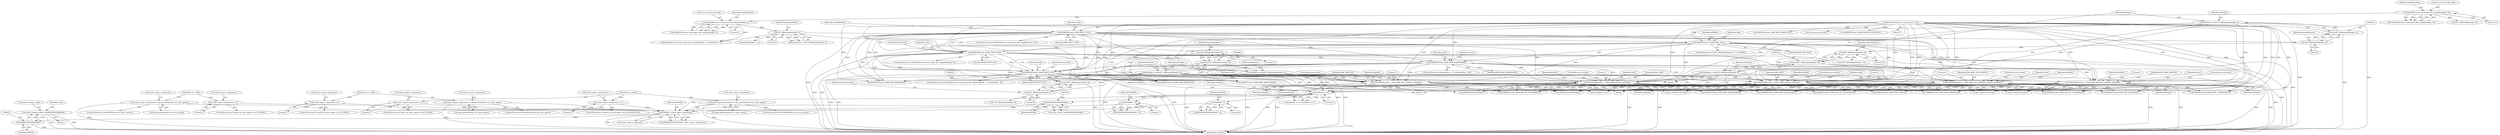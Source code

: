 digraph "0_libjpeg-turbo_9c78a04df4e44ef6487eee99c4258397f4fdca55_0@API" {
"1000847" [label="(Call,cinfo->image_width = (JDIMENSION)biWidth)"];
"1000851" [label="(Call,(JDIMENSION)biWidth)"];
"1000827" [label="(Call,biWidth * cinfo->input_components)"];
"1000642" [label="(Call,biWidth * 3)"];
"1000438" [label="(Call,biWidth <= 0)"];
"1000287" [label="(Call,TRACEMS2(cinfo, 1, JTRC_BMP_OS2, biWidth, biHeight))"];
"1000184" [label="(Call,ERREXIT(cinfo, JERR_BMP_NOT))"];
"1000175" [label="(Call,ERREXIT(cinfo, JERR_INPUT_EOF))"];
"1000133" [label="(MethodParameterIn,j_compress_ptr cinfo)"];
"1000235" [label="(Call,ERREXIT(cinfo, JERR_INPUT_EOF))"];
"1000218" [label="(Call,ERREXIT(cinfo, JERR_BMP_BADHEADER))"];
"1000202" [label="(Call,ERREXIT(cinfo, JERR_INPUT_EOF))"];
"1000242" [label="(Call,biWidth = (int)GET_2B(bmpinfoheader, 4))"];
"1000244" [label="(Call,(int)GET_2B(bmpinfoheader, 4))"];
"1000246" [label="(Call,GET_2B(bmpinfoheader, 4))"];
"1000207" [label="(Call,GET_4B(bmpinfoheader, 0))"];
"1000194" [label="(Call,ReadOK(source->pub.input_file, bmpinfoheader, 4))"];
"1000167" [label="(Call,ReadOK(source->pub.input_file, bmpfileheader, 14))"];
"1000249" [label="(Call,biHeight = (int)GET_2B(bmpinfoheader, 6))"];
"1000251" [label="(Call,(int)GET_2B(bmpinfoheader, 6))"];
"1000253" [label="(Call,GET_2B(bmpinfoheader, 6))"];
"1000371" [label="(Call,TRACEMS2(cinfo, 1, JTRC_BMP, biWidth, biHeight))"];
"1000302" [label="(Call,biWidth = (int)GET_4B(bmpinfoheader, 4))"];
"1000304" [label="(Call,(int)GET_4B(bmpinfoheader, 4))"];
"1000306" [label="(Call,GET_4B(bmpinfoheader, 4))"];
"1000309" [label="(Call,biHeight = (int)GET_4B(bmpinfoheader, 8))"];
"1000311" [label="(Call,(int)GET_4B(bmpinfoheader, 8))"];
"1000313" [label="(Call,GET_4B(bmpinfoheader, 8))"];
"1000379" [label="(Call,TRACEMS2(cinfo, 1, JTRC_BMP, biWidth, biHeight))"];
"1000363" [label="(Call,TRACEMS2(cinfo, 1, JTRC_BMP_MAPPED, biWidth, biHeight))"];
"1000279" [label="(Call,TRACEMS2(cinfo, 1, JTRC_BMP_OS2_MAPPED, biWidth, biHeight))"];
"1000692" [label="(Call,biWidth * 4)"];
"1000592" [label="(Call,(JDIMENSION)biWidth)"];
"1000613" [label="(Call,cinfo->input_components = rgb_pixelsize[cinfo->in_color_space])"];
"1000629" [label="(Call,cinfo->input_components = 4)"];
"1000679" [label="(Call,cinfo->input_components = 4)"];
"1000581" [label="(Call,cinfo->input_components = 4)"];
"1000569" [label="(Call,cinfo->input_components = 1)"];
"1000663" [label="(Call,cinfo->input_components = rgb_pixelsize[cinfo->in_color_space])"];
"1000553" [label="(Call,cinfo->input_components = rgb_pixelsize[cinfo->in_color_space])"];
"1000249" [label="(Call,biHeight = (int)GET_2B(bmpinfoheader, 6))"];
"1000365" [label="(Literal,1)"];
"1000723" [label="(Call,(j_common_ptr)cinfo)"];
"1000382" [label="(Identifier,JTRC_BMP)"];
"1000667" [label="(Call,rgb_pixelsize[cinfo->in_color_space])"];
"1000274" [label="(Block,)"];
"1000308" [label="(Literal,4)"];
"1000235" [label="(Call,ERREXIT(cinfo, JERR_INPUT_EOF))"];
"1000243" [label="(Identifier,biWidth)"];
"1000288" [label="(Identifier,cinfo)"];
"1000371" [label="(Call,TRACEMS2(cinfo, 1, JTRC_BMP, biWidth, biHeight))"];
"1000295" [label="(Call,ERREXIT(cinfo, JERR_BMP_BADDEPTH))"];
"1000375" [label="(Identifier,biWidth)"];
"1000180" [label="(Call,GET_2B(bmpfileheader, 0))"];
"1000848" [label="(Call,cinfo->image_width)"];
"1000590" [label="(Call,row_width = (JDIMENSION)biWidth)"];
"1000451" [label="(Call,ERREXIT(cinfo, JERR_BMP_BADPLANES))"];
"1000293" [label="(ControlStructure,break;)"];
"1000680" [label="(Call,cinfo->input_components)"];
"1000207" [label="(Call,GET_4B(bmpinfoheader, 0))"];
"1000363" [label="(Call,TRACEMS2(cinfo, 1, JTRC_BMP_MAPPED, biWidth, biHeight))"];
"1000829" [label="(Call,cinfo->input_components)"];
"1000304" [label="(Call,(int)GET_4B(bmpinfoheader, 4))"];
"1000376" [label="(Identifier,biHeight)"];
"1000582" [label="(Call,cinfo->input_components)"];
"1000254" [label="(Identifier,bmpinfoheader)"];
"1000694" [label="(Literal,4)"];
"1000573" [label="(Literal,1)"];
"1000176" [label="(Identifier,cinfo)"];
"1000635" [label="(Call,ERREXIT(cinfo, JERR_BAD_IN_COLORSPACE))"];
"1000383" [label="(Identifier,biWidth)"];
"1000377" [label="(ControlStructure,break;)"];
"1000175" [label="(Call,ERREXIT(cinfo, JERR_INPUT_EOF))"];
"1000313" [label="(Call,GET_4B(bmpinfoheader, 8))"];
"1000594" [label="(Identifier,biWidth)"];
"1000218" [label="(Call,ERREXIT(cinfo, JERR_BMP_BADHEADER))"];
"1000444" [label="(Call,ERREXIT(cinfo, JERR_BMP_EMPTY))"];
"1000608" [label="(ControlStructure,if (IsExtRGB(cinfo->in_color_space)))"];
"1000658" [label="(ControlStructure,if (IsExtRGB(cinfo->in_color_space)))"];
"1000309" [label="(Call,biHeight = (int)GET_4B(bmpinfoheader, 8))"];
"1000314" [label="(Identifier,bmpinfoheader)"];
"1000188" [label="(Identifier,bfOffBits)"];
"1000290" [label="(Identifier,JTRC_BMP_OS2)"];
"1000285" [label="(ControlStructure,break;)"];
"1000614" [label="(Call,cinfo->input_components)"];
"1000226" [label="(Identifier,source)"];
"1000307" [label="(Identifier,bmpinfoheader)"];
"1000206" [label="(Identifier,headerSize)"];
"1000591" [label="(Identifier,row_width)"];
"1000437" [label="(Call,biWidth <= 0 || biHeight <= 0)"];
"1000683" [label="(Literal,4)"];
"1000204" [label="(Identifier,JERR_INPUT_EOF)"];
"1000302" [label="(Call,biWidth = (int)GET_4B(bmpinfoheader, 4))"];
"1000587" [label="(Call,ERREXIT(cinfo, JERR_BAD_IN_COLORSPACE))"];
"1000478" [label="(Call,ERREXIT(cinfo, JERR_BMP_BADCMAP))"];
"1000770" [label="(Call,(j_common_ptr)cinfo)"];
"1000630" [label="(Call,cinfo->input_components)"];
"1000569" [label="(Call,cinfo->input_components = 1)"];
"1000205" [label="(Call,headerSize = GET_4B(bmpinfoheader, 0))"];
"1000174" [label="(Literal,14)"];
"1000640" [label="(Call,(JDIMENSION)(biWidth * 3))"];
"1000236" [label="(Identifier,cinfo)"];
"1000253" [label="(Call,GET_2B(bmpinfoheader, 6))"];
"1000178" [label="(ControlStructure,if (GET_2B(bmpfileheader, 0) != 0x4D42))"];
"1000311" [label="(Call,(int)GET_4B(bmpinfoheader, 8))"];
"1000255" [label="(Literal,6)"];
"1000173" [label="(Identifier,bmpfileheader)"];
"1000639" [label="(Identifier,row_width)"];
"1000432" [label="(Call,ERREXIT(cinfo, JERR_BMP_BADHEADER))"];
"1000623" [label="(ControlStructure,if (cinfo->in_color_space == JCS_CMYK))"];
"1000581" [label="(Call,cinfo->input_components = 4)"];
"1000575" [label="(ControlStructure,if (cinfo->in_color_space == JCS_CMYK))"];
"1000825" [label="(Call,(JDIMENSION)(biWidth * cinfo->input_components))"];
"1000200" [label="(Identifier,bmpinfoheader)"];
"1000366" [label="(Identifier,JTRC_BMP_MAPPED)"];
"1000165" [label="(ControlStructure,if (!ReadOK(source->pub.input_file, bmpfileheader, 14)))"];
"1000246" [label="(Call,GET_2B(bmpinfoheader, 4))"];
"1000633" [label="(Literal,4)"];
"1000697" [label="(Call,ERREXIT(cinfo, JERR_BMP_BADDEPTH))"];
"1000280" [label="(Identifier,cinfo)"];
"1000642" [label="(Call,biWidth * 3)"];
"1000617" [label="(Call,rgb_pixelsize[cinfo->in_color_space])"];
"1000201" [label="(Literal,4)"];
"1000209" [label="(Literal,0)"];
"1000613" [label="(Call,cinfo->input_components = rgb_pixelsize[cinfo->in_color_space])"];
"1000373" [label="(Literal,1)"];
"1000438" [label="(Call,biWidth <= 0)"];
"1000808" [label="(Call,ERREXIT(cinfo, JERR_BMP_BADDEPTH))"];
"1000292" [label="(Identifier,biHeight)"];
"1000664" [label="(Call,cinfo->input_components)"];
"1000385" [label="(ControlStructure,break;)"];
"1000644" [label="(Literal,3)"];
"1000184" [label="(Call,ERREXIT(cinfo, JERR_BMP_NOT))"];
"1000856" [label="(Identifier,cinfo)"];
"1000439" [label="(Identifier,biWidth)"];
"1000395" [label="(Call,ERREXIT(cinfo, JERR_BMP_COMPRESSED))"];
"1000279" [label="(Call,TRACEMS2(cinfo, 1, JTRC_BMP_OS2_MAPPED, biWidth, biHeight))"];
"1000663" [label="(Call,cinfo->input_components = rgb_pixelsize[cinfo->in_color_space])"];
"1000685" [label="(Call,ERREXIT(cinfo, JERR_BAD_IN_COLORSPACE))"];
"1000244" [label="(Call,(int)GET_2B(bmpinfoheader, 4))"];
"1000486" [label="(Call,(j_common_ptr)cinfo)"];
"1000368" [label="(Identifier,biHeight)"];
"1000690" [label="(Call,(JDIMENSION)(biWidth * 4))"];
"1000221" [label="(ControlStructure,if (!ReadOK(source->pub.input_file, bmpinfoheader + 4, headerSize - 4)))"];
"1000315" [label="(Literal,8)"];
"1000237" [label="(Identifier,JERR_INPUT_EOF)"];
"1000166" [label="(Call,!ReadOK(source->pub.input_file, bmpfileheader, 14))"];
"1000692" [label="(Call,biWidth * 4)"];
"1000585" [label="(Literal,4)"];
"1000380" [label="(Identifier,cinfo)"];
"1000240" [label="(Block,)"];
"1000570" [label="(Call,cinfo->input_components)"];
"1000133" [label="(MethodParameterIn,j_compress_ptr cinfo)"];
"1000193" [label="(Call,!ReadOK(source->pub.input_file, bmpinfoheader, 4))"];
"1000629" [label="(Call,cinfo->input_components = 4)"];
"1000379" [label="(Call,TRACEMS2(cinfo, 1, JTRC_BMP, biWidth, biHeight))"];
"1000847" [label="(Call,cinfo->image_width = (JDIMENSION)biWidth)"];
"1000387" [label="(Call,ERREXIT(cinfo, JERR_BMP_BADDEPTH))"];
"1000186" [label="(Identifier,JERR_BMP_NOT)"];
"1000208" [label="(Identifier,bmpinfoheader)"];
"1000548" [label="(ControlStructure,if (IsExtRGB(cinfo->in_color_space)))"];
"1000257" [label="(Identifier,biPlanes)"];
"1000239" [label="(Identifier,headerSize)"];
"1000192" [label="(ControlStructure,if (!ReadOK(source->pub.input_file, bmpinfoheader, 4)))"];
"1000310" [label="(Identifier,biHeight)"];
"1000195" [label="(Call,source->pub.input_file)"];
"1000210" [label="(ControlStructure,if (headerSize < 12 || headerSize > 64))"];
"1000317" [label="(Identifier,biPlanes)"];
"1000442" [label="(Identifier,biHeight)"];
"1000673" [label="(ControlStructure,if (cinfo->in_color_space == JCS_CMYK))"];
"1000185" [label="(Identifier,cinfo)"];
"1000364" [label="(Identifier,cinfo)"];
"1000203" [label="(Identifier,cinfo)"];
"1000177" [label="(Identifier,JERR_INPUT_EOF)"];
"1000689" [label="(Identifier,row_width)"];
"1000202" [label="(Call,ERREXIT(cinfo, JERR_INPUT_EOF))"];
"1000248" [label="(Literal,4)"];
"1000643" [label="(Identifier,biWidth)"];
"1000729" [label="(Call,(JDIMENSION)biHeight)"];
"1000853" [label="(Identifier,biWidth)"];
"1000828" [label="(Identifier,biWidth)"];
"1000247" [label="(Identifier,bmpinfoheader)"];
"1000283" [label="(Identifier,biWidth)"];
"1000563" [label="(ControlStructure,if (cinfo->in_color_space == JCS_GRAYSCALE))"];
"1000220" [label="(Identifier,JERR_BMP_BADHEADER)"];
"1000219" [label="(Identifier,cinfo)"];
"1000827" [label="(Call,biWidth * cinfo->input_components)"];
"1000858" [label="(Call,(JDIMENSION)biHeight)"];
"1000291" [label="(Identifier,biWidth)"];
"1000223" [label="(Call,ReadOK(source->pub.input_file, bmpinfoheader + 4, headerSize - 4))"];
"1000303" [label="(Identifier,biWidth)"];
"1000242" [label="(Call,biWidth = (int)GET_2B(bmpinfoheader, 4))"];
"1000557" [label="(Call,rgb_pixelsize[cinfo->in_color_space])"];
"1000167" [label="(Call,ReadOK(source->pub.input_file, bmpfileheader, 14))"];
"1000251" [label="(Call,(int)GET_2B(bmpinfoheader, 6))"];
"1000554" [label="(Call,cinfo->input_components)"];
"1000194" [label="(Call,ReadOK(source->pub.input_file, bmpinfoheader, 4))"];
"1000369" [label="(ControlStructure,break;)"];
"1000693" [label="(Identifier,biWidth)"];
"1000284" [label="(Identifier,biHeight)"];
"1000440" [label="(Literal,0)"];
"1000258" [label="(Call,GET_2B(bmpinfoheader, 8))"];
"1000135" [label="(Block,)"];
"1000553" [label="(Call,cinfo->input_components = rgb_pixelsize[cinfo->in_color_space])"];
"1000821" [label="(Call,(j_common_ptr)cinfo)"];
"1000168" [label="(Call,source->pub.input_file)"];
"1000441" [label="(Call,biHeight <= 0)"];
"1000318" [label="(Call,GET_2B(bmpinfoheader, 12))"];
"1000281" [label="(Literal,1)"];
"1000679" [label="(Call,cinfo->input_components = 4)"];
"1000306" [label="(Call,GET_4B(bmpinfoheader, 4))"];
"1000367" [label="(Identifier,biWidth)"];
"1000282" [label="(Identifier,JTRC_BMP_OS2_MAPPED)"];
"1000287" [label="(Call,TRACEMS2(cinfo, 1, JTRC_BMP_OS2, biWidth, biHeight))"];
"1000592" [label="(Call,(JDIMENSION)biWidth)"];
"1000289" [label="(Literal,1)"];
"1000358" [label="(Block,)"];
"1000372" [label="(Identifier,cinfo)"];
"1000181" [label="(Identifier,bmpfileheader)"];
"1000381" [label="(Literal,1)"];
"1000384" [label="(Identifier,biHeight)"];
"1000518" [label="(Call,ERREXIT(cinfo, JERR_BMP_BADHEADER))"];
"1000811" [label="(Call,ERREXIT(cinfo, JERR_WIDTH_OVERFLOW))"];
"1000250" [label="(Identifier,biHeight)"];
"1000861" [label="(MethodReturn,RET)"];
"1000229" [label="(Call,bmpinfoheader + 4)"];
"1000374" [label="(Identifier,JTRC_BMP)"];
"1000851" [label="(Call,(JDIMENSION)biWidth)"];
"1000847" -> "1000135"  [label="AST: "];
"1000847" -> "1000851"  [label="CFG: "];
"1000848" -> "1000847"  [label="AST: "];
"1000851" -> "1000847"  [label="AST: "];
"1000856" -> "1000847"  [label="CFG: "];
"1000847" -> "1000861"  [label="DDG: "];
"1000847" -> "1000861"  [label="DDG: "];
"1000851" -> "1000847"  [label="DDG: "];
"1000851" -> "1000853"  [label="CFG: "];
"1000852" -> "1000851"  [label="AST: "];
"1000853" -> "1000851"  [label="AST: "];
"1000851" -> "1000861"  [label="DDG: "];
"1000827" -> "1000851"  [label="DDG: "];
"1000827" -> "1000825"  [label="AST: "];
"1000827" -> "1000829"  [label="CFG: "];
"1000828" -> "1000827"  [label="AST: "];
"1000829" -> "1000827"  [label="AST: "];
"1000825" -> "1000827"  [label="CFG: "];
"1000827" -> "1000861"  [label="DDG: "];
"1000827" -> "1000825"  [label="DDG: "];
"1000827" -> "1000825"  [label="DDG: "];
"1000642" -> "1000827"  [label="DDG: "];
"1000692" -> "1000827"  [label="DDG: "];
"1000592" -> "1000827"  [label="DDG: "];
"1000438" -> "1000827"  [label="DDG: "];
"1000613" -> "1000827"  [label="DDG: "];
"1000629" -> "1000827"  [label="DDG: "];
"1000679" -> "1000827"  [label="DDG: "];
"1000581" -> "1000827"  [label="DDG: "];
"1000569" -> "1000827"  [label="DDG: "];
"1000663" -> "1000827"  [label="DDG: "];
"1000553" -> "1000827"  [label="DDG: "];
"1000642" -> "1000640"  [label="AST: "];
"1000642" -> "1000644"  [label="CFG: "];
"1000643" -> "1000642"  [label="AST: "];
"1000644" -> "1000642"  [label="AST: "];
"1000640" -> "1000642"  [label="CFG: "];
"1000642" -> "1000640"  [label="DDG: "];
"1000642" -> "1000640"  [label="DDG: "];
"1000438" -> "1000642"  [label="DDG: "];
"1000438" -> "1000437"  [label="AST: "];
"1000438" -> "1000440"  [label="CFG: "];
"1000439" -> "1000438"  [label="AST: "];
"1000440" -> "1000438"  [label="AST: "];
"1000442" -> "1000438"  [label="CFG: "];
"1000437" -> "1000438"  [label="CFG: "];
"1000438" -> "1000437"  [label="DDG: "];
"1000438" -> "1000437"  [label="DDG: "];
"1000287" -> "1000438"  [label="DDG: "];
"1000371" -> "1000438"  [label="DDG: "];
"1000379" -> "1000438"  [label="DDG: "];
"1000302" -> "1000438"  [label="DDG: "];
"1000363" -> "1000438"  [label="DDG: "];
"1000279" -> "1000438"  [label="DDG: "];
"1000242" -> "1000438"  [label="DDG: "];
"1000438" -> "1000592"  [label="DDG: "];
"1000438" -> "1000692"  [label="DDG: "];
"1000287" -> "1000274"  [label="AST: "];
"1000287" -> "1000292"  [label="CFG: "];
"1000288" -> "1000287"  [label="AST: "];
"1000289" -> "1000287"  [label="AST: "];
"1000290" -> "1000287"  [label="AST: "];
"1000291" -> "1000287"  [label="AST: "];
"1000292" -> "1000287"  [label="AST: "];
"1000293" -> "1000287"  [label="CFG: "];
"1000287" -> "1000861"  [label="DDG: "];
"1000287" -> "1000861"  [label="DDG: "];
"1000184" -> "1000287"  [label="DDG: "];
"1000235" -> "1000287"  [label="DDG: "];
"1000218" -> "1000287"  [label="DDG: "];
"1000202" -> "1000287"  [label="DDG: "];
"1000175" -> "1000287"  [label="DDG: "];
"1000133" -> "1000287"  [label="DDG: "];
"1000242" -> "1000287"  [label="DDG: "];
"1000249" -> "1000287"  [label="DDG: "];
"1000287" -> "1000441"  [label="DDG: "];
"1000287" -> "1000444"  [label="DDG: "];
"1000287" -> "1000451"  [label="DDG: "];
"1000287" -> "1000478"  [label="DDG: "];
"1000287" -> "1000486"  [label="DDG: "];
"1000287" -> "1000518"  [label="DDG: "];
"1000287" -> "1000587"  [label="DDG: "];
"1000287" -> "1000635"  [label="DDG: "];
"1000287" -> "1000685"  [label="DDG: "];
"1000287" -> "1000697"  [label="DDG: "];
"1000287" -> "1000723"  [label="DDG: "];
"1000287" -> "1000729"  [label="DDG: "];
"1000287" -> "1000770"  [label="DDG: "];
"1000287" -> "1000858"  [label="DDG: "];
"1000184" -> "1000178"  [label="AST: "];
"1000184" -> "1000186"  [label="CFG: "];
"1000185" -> "1000184"  [label="AST: "];
"1000186" -> "1000184"  [label="AST: "];
"1000188" -> "1000184"  [label="CFG: "];
"1000184" -> "1000861"  [label="DDG: "];
"1000184" -> "1000861"  [label="DDG: "];
"1000175" -> "1000184"  [label="DDG: "];
"1000133" -> "1000184"  [label="DDG: "];
"1000184" -> "1000202"  [label="DDG: "];
"1000184" -> "1000218"  [label="DDG: "];
"1000184" -> "1000235"  [label="DDG: "];
"1000184" -> "1000279"  [label="DDG: "];
"1000184" -> "1000295"  [label="DDG: "];
"1000184" -> "1000363"  [label="DDG: "];
"1000184" -> "1000371"  [label="DDG: "];
"1000184" -> "1000379"  [label="DDG: "];
"1000184" -> "1000387"  [label="DDG: "];
"1000184" -> "1000432"  [label="DDG: "];
"1000175" -> "1000165"  [label="AST: "];
"1000175" -> "1000177"  [label="CFG: "];
"1000176" -> "1000175"  [label="AST: "];
"1000177" -> "1000175"  [label="AST: "];
"1000181" -> "1000175"  [label="CFG: "];
"1000175" -> "1000861"  [label="DDG: "];
"1000175" -> "1000861"  [label="DDG: "];
"1000133" -> "1000175"  [label="DDG: "];
"1000175" -> "1000202"  [label="DDG: "];
"1000175" -> "1000202"  [label="DDG: "];
"1000175" -> "1000218"  [label="DDG: "];
"1000175" -> "1000235"  [label="DDG: "];
"1000175" -> "1000235"  [label="DDG: "];
"1000175" -> "1000279"  [label="DDG: "];
"1000175" -> "1000295"  [label="DDG: "];
"1000175" -> "1000363"  [label="DDG: "];
"1000175" -> "1000371"  [label="DDG: "];
"1000175" -> "1000379"  [label="DDG: "];
"1000175" -> "1000387"  [label="DDG: "];
"1000175" -> "1000432"  [label="DDG: "];
"1000133" -> "1000132"  [label="AST: "];
"1000133" -> "1000861"  [label="DDG: "];
"1000133" -> "1000202"  [label="DDG: "];
"1000133" -> "1000218"  [label="DDG: "];
"1000133" -> "1000235"  [label="DDG: "];
"1000133" -> "1000279"  [label="DDG: "];
"1000133" -> "1000295"  [label="DDG: "];
"1000133" -> "1000363"  [label="DDG: "];
"1000133" -> "1000371"  [label="DDG: "];
"1000133" -> "1000379"  [label="DDG: "];
"1000133" -> "1000387"  [label="DDG: "];
"1000133" -> "1000395"  [label="DDG: "];
"1000133" -> "1000432"  [label="DDG: "];
"1000133" -> "1000444"  [label="DDG: "];
"1000133" -> "1000451"  [label="DDG: "];
"1000133" -> "1000478"  [label="DDG: "];
"1000133" -> "1000486"  [label="DDG: "];
"1000133" -> "1000518"  [label="DDG: "];
"1000133" -> "1000587"  [label="DDG: "];
"1000133" -> "1000635"  [label="DDG: "];
"1000133" -> "1000685"  [label="DDG: "];
"1000133" -> "1000697"  [label="DDG: "];
"1000133" -> "1000723"  [label="DDG: "];
"1000133" -> "1000770"  [label="DDG: "];
"1000133" -> "1000808"  [label="DDG: "];
"1000133" -> "1000811"  [label="DDG: "];
"1000133" -> "1000821"  [label="DDG: "];
"1000235" -> "1000221"  [label="AST: "];
"1000235" -> "1000237"  [label="CFG: "];
"1000236" -> "1000235"  [label="AST: "];
"1000237" -> "1000235"  [label="AST: "];
"1000239" -> "1000235"  [label="CFG: "];
"1000235" -> "1000861"  [label="DDG: "];
"1000235" -> "1000861"  [label="DDG: "];
"1000218" -> "1000235"  [label="DDG: "];
"1000202" -> "1000235"  [label="DDG: "];
"1000202" -> "1000235"  [label="DDG: "];
"1000235" -> "1000279"  [label="DDG: "];
"1000235" -> "1000295"  [label="DDG: "];
"1000235" -> "1000363"  [label="DDG: "];
"1000235" -> "1000371"  [label="DDG: "];
"1000235" -> "1000379"  [label="DDG: "];
"1000235" -> "1000387"  [label="DDG: "];
"1000235" -> "1000432"  [label="DDG: "];
"1000218" -> "1000210"  [label="AST: "];
"1000218" -> "1000220"  [label="CFG: "];
"1000219" -> "1000218"  [label="AST: "];
"1000220" -> "1000218"  [label="AST: "];
"1000226" -> "1000218"  [label="CFG: "];
"1000218" -> "1000861"  [label="DDG: "];
"1000218" -> "1000861"  [label="DDG: "];
"1000202" -> "1000218"  [label="DDG: "];
"1000218" -> "1000279"  [label="DDG: "];
"1000218" -> "1000295"  [label="DDG: "];
"1000218" -> "1000363"  [label="DDG: "];
"1000218" -> "1000371"  [label="DDG: "];
"1000218" -> "1000379"  [label="DDG: "];
"1000218" -> "1000387"  [label="DDG: "];
"1000218" -> "1000432"  [label="DDG: "];
"1000218" -> "1000432"  [label="DDG: "];
"1000218" -> "1000518"  [label="DDG: "];
"1000202" -> "1000192"  [label="AST: "];
"1000202" -> "1000204"  [label="CFG: "];
"1000203" -> "1000202"  [label="AST: "];
"1000204" -> "1000202"  [label="AST: "];
"1000206" -> "1000202"  [label="CFG: "];
"1000202" -> "1000861"  [label="DDG: "];
"1000202" -> "1000861"  [label="DDG: "];
"1000202" -> "1000279"  [label="DDG: "];
"1000202" -> "1000295"  [label="DDG: "];
"1000202" -> "1000363"  [label="DDG: "];
"1000202" -> "1000371"  [label="DDG: "];
"1000202" -> "1000379"  [label="DDG: "];
"1000202" -> "1000387"  [label="DDG: "];
"1000202" -> "1000432"  [label="DDG: "];
"1000242" -> "1000240"  [label="AST: "];
"1000242" -> "1000244"  [label="CFG: "];
"1000243" -> "1000242"  [label="AST: "];
"1000244" -> "1000242"  [label="AST: "];
"1000250" -> "1000242"  [label="CFG: "];
"1000242" -> "1000861"  [label="DDG: "];
"1000244" -> "1000242"  [label="DDG: "];
"1000242" -> "1000279"  [label="DDG: "];
"1000244" -> "1000246"  [label="CFG: "];
"1000245" -> "1000244"  [label="AST: "];
"1000246" -> "1000244"  [label="AST: "];
"1000244" -> "1000861"  [label="DDG: "];
"1000246" -> "1000244"  [label="DDG: "];
"1000246" -> "1000244"  [label="DDG: "];
"1000246" -> "1000248"  [label="CFG: "];
"1000247" -> "1000246"  [label="AST: "];
"1000248" -> "1000246"  [label="AST: "];
"1000207" -> "1000246"  [label="DDG: "];
"1000246" -> "1000253"  [label="DDG: "];
"1000207" -> "1000205"  [label="AST: "];
"1000207" -> "1000209"  [label="CFG: "];
"1000208" -> "1000207"  [label="AST: "];
"1000209" -> "1000207"  [label="AST: "];
"1000205" -> "1000207"  [label="CFG: "];
"1000207" -> "1000205"  [label="DDG: "];
"1000207" -> "1000205"  [label="DDG: "];
"1000194" -> "1000207"  [label="DDG: "];
"1000207" -> "1000223"  [label="DDG: "];
"1000207" -> "1000229"  [label="DDG: "];
"1000207" -> "1000306"  [label="DDG: "];
"1000194" -> "1000193"  [label="AST: "];
"1000194" -> "1000201"  [label="CFG: "];
"1000195" -> "1000194"  [label="AST: "];
"1000200" -> "1000194"  [label="AST: "];
"1000201" -> "1000194"  [label="AST: "];
"1000193" -> "1000194"  [label="CFG: "];
"1000194" -> "1000193"  [label="DDG: "];
"1000194" -> "1000193"  [label="DDG: "];
"1000194" -> "1000193"  [label="DDG: "];
"1000167" -> "1000194"  [label="DDG: "];
"1000194" -> "1000223"  [label="DDG: "];
"1000167" -> "1000166"  [label="AST: "];
"1000167" -> "1000174"  [label="CFG: "];
"1000168" -> "1000167"  [label="AST: "];
"1000173" -> "1000167"  [label="AST: "];
"1000174" -> "1000167"  [label="AST: "];
"1000166" -> "1000167"  [label="CFG: "];
"1000167" -> "1000166"  [label="DDG: "];
"1000167" -> "1000166"  [label="DDG: "];
"1000167" -> "1000166"  [label="DDG: "];
"1000167" -> "1000180"  [label="DDG: "];
"1000249" -> "1000240"  [label="AST: "];
"1000249" -> "1000251"  [label="CFG: "];
"1000250" -> "1000249"  [label="AST: "];
"1000251" -> "1000249"  [label="AST: "];
"1000257" -> "1000249"  [label="CFG: "];
"1000249" -> "1000861"  [label="DDG: "];
"1000251" -> "1000249"  [label="DDG: "];
"1000249" -> "1000279"  [label="DDG: "];
"1000249" -> "1000441"  [label="DDG: "];
"1000249" -> "1000729"  [label="DDG: "];
"1000249" -> "1000858"  [label="DDG: "];
"1000251" -> "1000253"  [label="CFG: "];
"1000252" -> "1000251"  [label="AST: "];
"1000253" -> "1000251"  [label="AST: "];
"1000251" -> "1000861"  [label="DDG: "];
"1000253" -> "1000251"  [label="DDG: "];
"1000253" -> "1000251"  [label="DDG: "];
"1000253" -> "1000255"  [label="CFG: "];
"1000254" -> "1000253"  [label="AST: "];
"1000255" -> "1000253"  [label="AST: "];
"1000253" -> "1000258"  [label="DDG: "];
"1000371" -> "1000358"  [label="AST: "];
"1000371" -> "1000376"  [label="CFG: "];
"1000372" -> "1000371"  [label="AST: "];
"1000373" -> "1000371"  [label="AST: "];
"1000374" -> "1000371"  [label="AST: "];
"1000375" -> "1000371"  [label="AST: "];
"1000376" -> "1000371"  [label="AST: "];
"1000377" -> "1000371"  [label="CFG: "];
"1000371" -> "1000861"  [label="DDG: "];
"1000371" -> "1000861"  [label="DDG: "];
"1000302" -> "1000371"  [label="DDG: "];
"1000309" -> "1000371"  [label="DDG: "];
"1000371" -> "1000395"  [label="DDG: "];
"1000371" -> "1000441"  [label="DDG: "];
"1000371" -> "1000444"  [label="DDG: "];
"1000371" -> "1000451"  [label="DDG: "];
"1000371" -> "1000478"  [label="DDG: "];
"1000371" -> "1000486"  [label="DDG: "];
"1000371" -> "1000518"  [label="DDG: "];
"1000371" -> "1000587"  [label="DDG: "];
"1000371" -> "1000635"  [label="DDG: "];
"1000371" -> "1000685"  [label="DDG: "];
"1000371" -> "1000697"  [label="DDG: "];
"1000371" -> "1000723"  [label="DDG: "];
"1000371" -> "1000729"  [label="DDG: "];
"1000371" -> "1000770"  [label="DDG: "];
"1000371" -> "1000858"  [label="DDG: "];
"1000302" -> "1000240"  [label="AST: "];
"1000302" -> "1000304"  [label="CFG: "];
"1000303" -> "1000302"  [label="AST: "];
"1000304" -> "1000302"  [label="AST: "];
"1000310" -> "1000302"  [label="CFG: "];
"1000302" -> "1000861"  [label="DDG: "];
"1000304" -> "1000302"  [label="DDG: "];
"1000302" -> "1000363"  [label="DDG: "];
"1000302" -> "1000379"  [label="DDG: "];
"1000304" -> "1000306"  [label="CFG: "];
"1000305" -> "1000304"  [label="AST: "];
"1000306" -> "1000304"  [label="AST: "];
"1000304" -> "1000861"  [label="DDG: "];
"1000306" -> "1000304"  [label="DDG: "];
"1000306" -> "1000304"  [label="DDG: "];
"1000306" -> "1000308"  [label="CFG: "];
"1000307" -> "1000306"  [label="AST: "];
"1000308" -> "1000306"  [label="AST: "];
"1000306" -> "1000313"  [label="DDG: "];
"1000309" -> "1000240"  [label="AST: "];
"1000309" -> "1000311"  [label="CFG: "];
"1000310" -> "1000309"  [label="AST: "];
"1000311" -> "1000309"  [label="AST: "];
"1000317" -> "1000309"  [label="CFG: "];
"1000309" -> "1000861"  [label="DDG: "];
"1000311" -> "1000309"  [label="DDG: "];
"1000309" -> "1000363"  [label="DDG: "];
"1000309" -> "1000379"  [label="DDG: "];
"1000309" -> "1000441"  [label="DDG: "];
"1000309" -> "1000729"  [label="DDG: "];
"1000309" -> "1000858"  [label="DDG: "];
"1000311" -> "1000313"  [label="CFG: "];
"1000312" -> "1000311"  [label="AST: "];
"1000313" -> "1000311"  [label="AST: "];
"1000311" -> "1000861"  [label="DDG: "];
"1000313" -> "1000311"  [label="DDG: "];
"1000313" -> "1000311"  [label="DDG: "];
"1000313" -> "1000315"  [label="CFG: "];
"1000314" -> "1000313"  [label="AST: "];
"1000315" -> "1000313"  [label="AST: "];
"1000313" -> "1000318"  [label="DDG: "];
"1000379" -> "1000358"  [label="AST: "];
"1000379" -> "1000384"  [label="CFG: "];
"1000380" -> "1000379"  [label="AST: "];
"1000381" -> "1000379"  [label="AST: "];
"1000382" -> "1000379"  [label="AST: "];
"1000383" -> "1000379"  [label="AST: "];
"1000384" -> "1000379"  [label="AST: "];
"1000385" -> "1000379"  [label="CFG: "];
"1000379" -> "1000861"  [label="DDG: "];
"1000379" -> "1000861"  [label="DDG: "];
"1000379" -> "1000395"  [label="DDG: "];
"1000379" -> "1000441"  [label="DDG: "];
"1000379" -> "1000444"  [label="DDG: "];
"1000379" -> "1000451"  [label="DDG: "];
"1000379" -> "1000478"  [label="DDG: "];
"1000379" -> "1000486"  [label="DDG: "];
"1000379" -> "1000518"  [label="DDG: "];
"1000379" -> "1000587"  [label="DDG: "];
"1000379" -> "1000635"  [label="DDG: "];
"1000379" -> "1000685"  [label="DDG: "];
"1000379" -> "1000697"  [label="DDG: "];
"1000379" -> "1000723"  [label="DDG: "];
"1000379" -> "1000729"  [label="DDG: "];
"1000379" -> "1000770"  [label="DDG: "];
"1000379" -> "1000858"  [label="DDG: "];
"1000363" -> "1000358"  [label="AST: "];
"1000363" -> "1000368"  [label="CFG: "];
"1000364" -> "1000363"  [label="AST: "];
"1000365" -> "1000363"  [label="AST: "];
"1000366" -> "1000363"  [label="AST: "];
"1000367" -> "1000363"  [label="AST: "];
"1000368" -> "1000363"  [label="AST: "];
"1000369" -> "1000363"  [label="CFG: "];
"1000363" -> "1000861"  [label="DDG: "];
"1000363" -> "1000861"  [label="DDG: "];
"1000363" -> "1000395"  [label="DDG: "];
"1000363" -> "1000441"  [label="DDG: "];
"1000363" -> "1000444"  [label="DDG: "];
"1000363" -> "1000451"  [label="DDG: "];
"1000363" -> "1000478"  [label="DDG: "];
"1000363" -> "1000486"  [label="DDG: "];
"1000363" -> "1000518"  [label="DDG: "];
"1000363" -> "1000587"  [label="DDG: "];
"1000363" -> "1000635"  [label="DDG: "];
"1000363" -> "1000685"  [label="DDG: "];
"1000363" -> "1000697"  [label="DDG: "];
"1000363" -> "1000723"  [label="DDG: "];
"1000363" -> "1000729"  [label="DDG: "];
"1000363" -> "1000770"  [label="DDG: "];
"1000363" -> "1000858"  [label="DDG: "];
"1000279" -> "1000274"  [label="AST: "];
"1000279" -> "1000284"  [label="CFG: "];
"1000280" -> "1000279"  [label="AST: "];
"1000281" -> "1000279"  [label="AST: "];
"1000282" -> "1000279"  [label="AST: "];
"1000283" -> "1000279"  [label="AST: "];
"1000284" -> "1000279"  [label="AST: "];
"1000285" -> "1000279"  [label="CFG: "];
"1000279" -> "1000861"  [label="DDG: "];
"1000279" -> "1000861"  [label="DDG: "];
"1000279" -> "1000441"  [label="DDG: "];
"1000279" -> "1000444"  [label="DDG: "];
"1000279" -> "1000451"  [label="DDG: "];
"1000279" -> "1000478"  [label="DDG: "];
"1000279" -> "1000486"  [label="DDG: "];
"1000279" -> "1000518"  [label="DDG: "];
"1000279" -> "1000587"  [label="DDG: "];
"1000279" -> "1000635"  [label="DDG: "];
"1000279" -> "1000685"  [label="DDG: "];
"1000279" -> "1000697"  [label="DDG: "];
"1000279" -> "1000723"  [label="DDG: "];
"1000279" -> "1000729"  [label="DDG: "];
"1000279" -> "1000770"  [label="DDG: "];
"1000279" -> "1000858"  [label="DDG: "];
"1000692" -> "1000690"  [label="AST: "];
"1000692" -> "1000694"  [label="CFG: "];
"1000693" -> "1000692"  [label="AST: "];
"1000694" -> "1000692"  [label="AST: "];
"1000690" -> "1000692"  [label="CFG: "];
"1000692" -> "1000690"  [label="DDG: "];
"1000692" -> "1000690"  [label="DDG: "];
"1000592" -> "1000590"  [label="AST: "];
"1000592" -> "1000594"  [label="CFG: "];
"1000593" -> "1000592"  [label="AST: "];
"1000594" -> "1000592"  [label="AST: "];
"1000590" -> "1000592"  [label="CFG: "];
"1000592" -> "1000590"  [label="DDG: "];
"1000613" -> "1000608"  [label="AST: "];
"1000613" -> "1000617"  [label="CFG: "];
"1000614" -> "1000613"  [label="AST: "];
"1000617" -> "1000613"  [label="AST: "];
"1000639" -> "1000613"  [label="CFG: "];
"1000613" -> "1000861"  [label="DDG: "];
"1000629" -> "1000623"  [label="AST: "];
"1000629" -> "1000633"  [label="CFG: "];
"1000630" -> "1000629"  [label="AST: "];
"1000633" -> "1000629"  [label="AST: "];
"1000639" -> "1000629"  [label="CFG: "];
"1000679" -> "1000673"  [label="AST: "];
"1000679" -> "1000683"  [label="CFG: "];
"1000680" -> "1000679"  [label="AST: "];
"1000683" -> "1000679"  [label="AST: "];
"1000689" -> "1000679"  [label="CFG: "];
"1000581" -> "1000575"  [label="AST: "];
"1000581" -> "1000585"  [label="CFG: "];
"1000582" -> "1000581"  [label="AST: "];
"1000585" -> "1000581"  [label="AST: "];
"1000591" -> "1000581"  [label="CFG: "];
"1000569" -> "1000563"  [label="AST: "];
"1000569" -> "1000573"  [label="CFG: "];
"1000570" -> "1000569"  [label="AST: "];
"1000573" -> "1000569"  [label="AST: "];
"1000591" -> "1000569"  [label="CFG: "];
"1000663" -> "1000658"  [label="AST: "];
"1000663" -> "1000667"  [label="CFG: "];
"1000664" -> "1000663"  [label="AST: "];
"1000667" -> "1000663"  [label="AST: "];
"1000689" -> "1000663"  [label="CFG: "];
"1000663" -> "1000861"  [label="DDG: "];
"1000553" -> "1000548"  [label="AST: "];
"1000553" -> "1000557"  [label="CFG: "];
"1000554" -> "1000553"  [label="AST: "];
"1000557" -> "1000553"  [label="AST: "];
"1000591" -> "1000553"  [label="CFG: "];
"1000553" -> "1000861"  [label="DDG: "];
}
